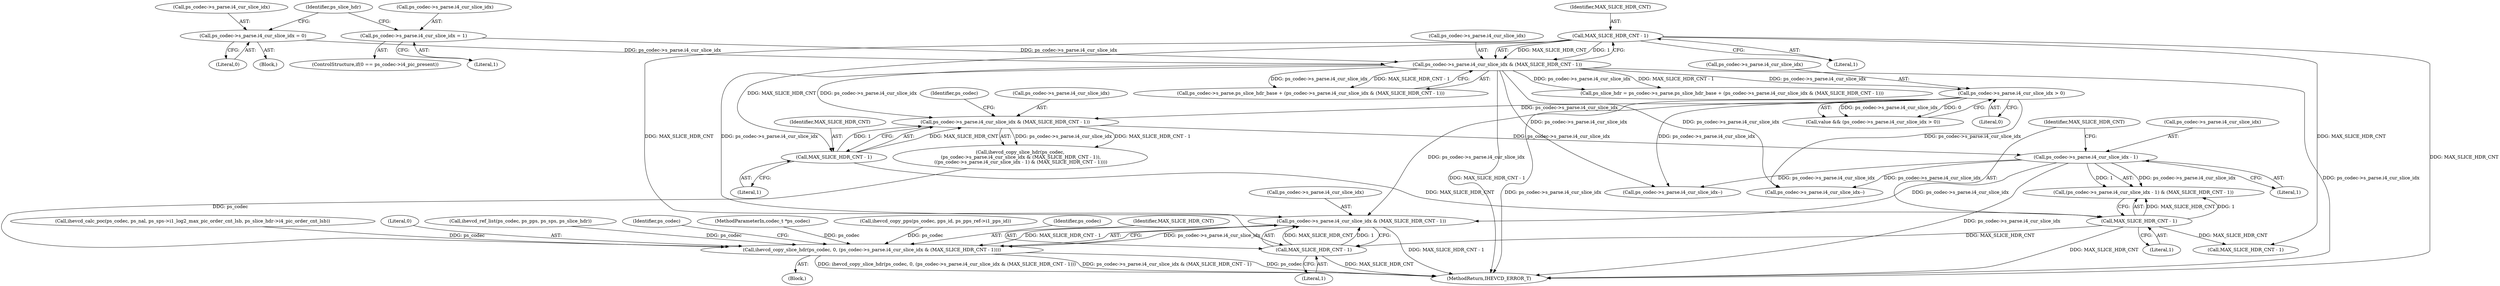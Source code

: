 digraph "0_Android_a1424724a00d62ac5efa0e27953eed66850d662f@pointer" {
"1002518" [label="(Call,ps_codec->s_parse.i4_cur_slice_idx & (MAX_SLICE_HDR_CNT - 1))"];
"1000430" [label="(Call,ps_codec->s_parse.i4_cur_slice_idx > 0)"];
"1000405" [label="(Call,ps_codec->s_parse.i4_cur_slice_idx & (MAX_SLICE_HDR_CNT - 1))"];
"1000375" [label="(Call,ps_codec->s_parse.i4_cur_slice_idx = 0)"];
"1000390" [label="(Call,ps_codec->s_parse.i4_cur_slice_idx = 1)"];
"1000411" [label="(Call,MAX_SLICE_HDR_CNT - 1)"];
"1000450" [label="(Call,ps_codec->s_parse.i4_cur_slice_idx - 1)"];
"1000440" [label="(Call,ps_codec->s_parse.i4_cur_slice_idx & (MAX_SLICE_HDR_CNT - 1))"];
"1000446" [label="(Call,MAX_SLICE_HDR_CNT - 1)"];
"1002524" [label="(Call,MAX_SLICE_HDR_CNT - 1)"];
"1000457" [label="(Call,MAX_SLICE_HDR_CNT - 1)"];
"1002515" [label="(Call,ihevcd_copy_slice_hdr(ps_codec, 0, (ps_codec->s_parse.i4_cur_slice_idx & (MAX_SLICE_HDR_CNT - 1))))"];
"1002517" [label="(Literal,0)"];
"1000449" [label="(Call,(ps_codec->s_parse.i4_cur_slice_idx - 1) & (MAX_SLICE_HDR_CNT - 1))"];
"1000428" [label="(Call,value && (ps_codec->s_parse.i4_cur_slice_idx > 0))"];
"1000431" [label="(Call,ps_codec->s_parse.i4_cur_slice_idx)"];
"1001771" [label="(Call,ps_codec->s_parse.i4_cur_slice_idx--)"];
"1000381" [label="(Literal,0)"];
"1000413" [label="(Literal,1)"];
"1000451" [label="(Call,ps_codec->s_parse.i4_cur_slice_idx)"];
"1001808" [label="(Call,MAX_SLICE_HDR_CNT - 1)"];
"1002198" [label="(Call,ihevcd_ref_list(ps_codec, ps_pps, ps_sps, ps_slice_hdr))"];
"1000411" [label="(Call,MAX_SLICE_HDR_CNT - 1)"];
"1002529" [label="(Identifier,ps_codec)"];
"1000438" [label="(Call,ihevcd_copy_slice_hdr(ps_codec,\n (ps_codec->s_parse.i4_cur_slice_idx & (MAX_SLICE_HDR_CNT - 1)),\n ((ps_codec->s_parse.i4_cur_slice_idx - 1) & (MAX_SLICE_HDR_CNT - 1))))"];
"1000430" [label="(Call,ps_codec->s_parse.i4_cur_slice_idx > 0)"];
"1000450" [label="(Call,ps_codec->s_parse.i4_cur_slice_idx - 1)"];
"1002518" [label="(Call,ps_codec->s_parse.i4_cur_slice_idx & (MAX_SLICE_HDR_CNT - 1))"];
"1002524" [label="(Call,MAX_SLICE_HDR_CNT - 1)"];
"1000399" [label="(Call,ps_codec->s_parse.ps_slice_hdr_base + (ps_codec->s_parse.i4_cur_slice_idx & (MAX_SLICE_HDR_CNT - 1)))"];
"1000459" [label="(Literal,1)"];
"1000130" [label="(MethodParameterIn,codec_t *ps_codec)"];
"1002525" [label="(Identifier,MAX_SLICE_HDR_CNT)"];
"1000375" [label="(Call,ps_codec->s_parse.i4_cur_slice_idx = 0)"];
"1000412" [label="(Identifier,MAX_SLICE_HDR_CNT)"];
"1000263" [label="(Call,ihevcd_copy_pps(ps_codec, pps_id, ps_pps_ref->i1_pps_id))"];
"1000376" [label="(Call,ps_codec->s_parse.i4_cur_slice_idx)"];
"1002506" [label="(Block,)"];
"1000436" [label="(Literal,0)"];
"1000397" [label="(Call,ps_slice_hdr = ps_codec->s_parse.ps_slice_hdr_base + (ps_codec->s_parse.i4_cur_slice_idx & (MAX_SLICE_HDR_CNT - 1)))"];
"1000390" [label="(Call,ps_codec->s_parse.i4_cur_slice_idx = 1)"];
"1000391" [label="(Call,ps_codec->s_parse.i4_cur_slice_idx)"];
"1000458" [label="(Identifier,MAX_SLICE_HDR_CNT)"];
"1000457" [label="(Call,MAX_SLICE_HDR_CNT - 1)"];
"1002516" [label="(Identifier,ps_codec)"];
"1000448" [label="(Literal,1)"];
"1000384" [label="(ControlStructure,if(0 == ps_codec->i4_pic_present))"];
"1000456" [label="(Literal,1)"];
"1001712" [label="(Call,ps_codec->s_parse.i4_cur_slice_idx--)"];
"1000374" [label="(Block,)"];
"1000406" [label="(Call,ps_codec->s_parse.i4_cur_slice_idx)"];
"1001658" [label="(Call,ihevcd_calc_poc(ps_codec, ps_nal, ps_sps->i1_log2_max_pic_order_cnt_lsb, ps_slice_hdr->i4_pic_order_cnt_lsb))"];
"1002526" [label="(Literal,1)"];
"1000405" [label="(Call,ps_codec->s_parse.i4_cur_slice_idx & (MAX_SLICE_HDR_CNT - 1))"];
"1000441" [label="(Call,ps_codec->s_parse.i4_cur_slice_idx)"];
"1000398" [label="(Identifier,ps_slice_hdr)"];
"1000447" [label="(Identifier,MAX_SLICE_HDR_CNT)"];
"1000396" [label="(Literal,1)"];
"1000446" [label="(Call,MAX_SLICE_HDR_CNT - 1)"];
"1002617" [label="(MethodReturn,IHEVCD_ERROR_T)"];
"1002519" [label="(Call,ps_codec->s_parse.i4_cur_slice_idx)"];
"1000440" [label="(Call,ps_codec->s_parse.i4_cur_slice_idx & (MAX_SLICE_HDR_CNT - 1))"];
"1002515" [label="(Call,ihevcd_copy_slice_hdr(ps_codec, 0, (ps_codec->s_parse.i4_cur_slice_idx & (MAX_SLICE_HDR_CNT - 1))))"];
"1000453" [label="(Identifier,ps_codec)"];
"1002518" -> "1002515"  [label="AST: "];
"1002518" -> "1002524"  [label="CFG: "];
"1002519" -> "1002518"  [label="AST: "];
"1002524" -> "1002518"  [label="AST: "];
"1002515" -> "1002518"  [label="CFG: "];
"1002518" -> "1002617"  [label="DDG: MAX_SLICE_HDR_CNT - 1"];
"1002518" -> "1002515"  [label="DDG: ps_codec->s_parse.i4_cur_slice_idx"];
"1002518" -> "1002515"  [label="DDG: MAX_SLICE_HDR_CNT - 1"];
"1000430" -> "1002518"  [label="DDG: ps_codec->s_parse.i4_cur_slice_idx"];
"1000405" -> "1002518"  [label="DDG: ps_codec->s_parse.i4_cur_slice_idx"];
"1000450" -> "1002518"  [label="DDG: ps_codec->s_parse.i4_cur_slice_idx"];
"1002524" -> "1002518"  [label="DDG: MAX_SLICE_HDR_CNT"];
"1002524" -> "1002518"  [label="DDG: 1"];
"1000430" -> "1000428"  [label="AST: "];
"1000430" -> "1000436"  [label="CFG: "];
"1000431" -> "1000430"  [label="AST: "];
"1000436" -> "1000430"  [label="AST: "];
"1000428" -> "1000430"  [label="CFG: "];
"1000430" -> "1002617"  [label="DDG: ps_codec->s_parse.i4_cur_slice_idx"];
"1000430" -> "1000428"  [label="DDG: ps_codec->s_parse.i4_cur_slice_idx"];
"1000430" -> "1000428"  [label="DDG: 0"];
"1000405" -> "1000430"  [label="DDG: ps_codec->s_parse.i4_cur_slice_idx"];
"1000430" -> "1000440"  [label="DDG: ps_codec->s_parse.i4_cur_slice_idx"];
"1000430" -> "1001712"  [label="DDG: ps_codec->s_parse.i4_cur_slice_idx"];
"1000430" -> "1001771"  [label="DDG: ps_codec->s_parse.i4_cur_slice_idx"];
"1000405" -> "1000399"  [label="AST: "];
"1000405" -> "1000411"  [label="CFG: "];
"1000406" -> "1000405"  [label="AST: "];
"1000411" -> "1000405"  [label="AST: "];
"1000399" -> "1000405"  [label="CFG: "];
"1000405" -> "1002617"  [label="DDG: MAX_SLICE_HDR_CNT - 1"];
"1000405" -> "1002617"  [label="DDG: ps_codec->s_parse.i4_cur_slice_idx"];
"1000405" -> "1000397"  [label="DDG: ps_codec->s_parse.i4_cur_slice_idx"];
"1000405" -> "1000397"  [label="DDG: MAX_SLICE_HDR_CNT - 1"];
"1000405" -> "1000399"  [label="DDG: ps_codec->s_parse.i4_cur_slice_idx"];
"1000405" -> "1000399"  [label="DDG: MAX_SLICE_HDR_CNT - 1"];
"1000375" -> "1000405"  [label="DDG: ps_codec->s_parse.i4_cur_slice_idx"];
"1000390" -> "1000405"  [label="DDG: ps_codec->s_parse.i4_cur_slice_idx"];
"1000411" -> "1000405"  [label="DDG: MAX_SLICE_HDR_CNT"];
"1000411" -> "1000405"  [label="DDG: 1"];
"1000405" -> "1000440"  [label="DDG: ps_codec->s_parse.i4_cur_slice_idx"];
"1000405" -> "1001712"  [label="DDG: ps_codec->s_parse.i4_cur_slice_idx"];
"1000405" -> "1001771"  [label="DDG: ps_codec->s_parse.i4_cur_slice_idx"];
"1000375" -> "1000374"  [label="AST: "];
"1000375" -> "1000381"  [label="CFG: "];
"1000376" -> "1000375"  [label="AST: "];
"1000381" -> "1000375"  [label="AST: "];
"1000398" -> "1000375"  [label="CFG: "];
"1000390" -> "1000384"  [label="AST: "];
"1000390" -> "1000396"  [label="CFG: "];
"1000391" -> "1000390"  [label="AST: "];
"1000396" -> "1000390"  [label="AST: "];
"1000398" -> "1000390"  [label="CFG: "];
"1000411" -> "1000413"  [label="CFG: "];
"1000412" -> "1000411"  [label="AST: "];
"1000413" -> "1000411"  [label="AST: "];
"1000411" -> "1002617"  [label="DDG: MAX_SLICE_HDR_CNT"];
"1000411" -> "1000446"  [label="DDG: MAX_SLICE_HDR_CNT"];
"1000411" -> "1001808"  [label="DDG: MAX_SLICE_HDR_CNT"];
"1000411" -> "1002524"  [label="DDG: MAX_SLICE_HDR_CNT"];
"1000450" -> "1000449"  [label="AST: "];
"1000450" -> "1000456"  [label="CFG: "];
"1000451" -> "1000450"  [label="AST: "];
"1000456" -> "1000450"  [label="AST: "];
"1000458" -> "1000450"  [label="CFG: "];
"1000450" -> "1002617"  [label="DDG: ps_codec->s_parse.i4_cur_slice_idx"];
"1000450" -> "1000449"  [label="DDG: ps_codec->s_parse.i4_cur_slice_idx"];
"1000450" -> "1000449"  [label="DDG: 1"];
"1000440" -> "1000450"  [label="DDG: ps_codec->s_parse.i4_cur_slice_idx"];
"1000450" -> "1001712"  [label="DDG: ps_codec->s_parse.i4_cur_slice_idx"];
"1000450" -> "1001771"  [label="DDG: ps_codec->s_parse.i4_cur_slice_idx"];
"1000440" -> "1000438"  [label="AST: "];
"1000440" -> "1000446"  [label="CFG: "];
"1000441" -> "1000440"  [label="AST: "];
"1000446" -> "1000440"  [label="AST: "];
"1000453" -> "1000440"  [label="CFG: "];
"1000440" -> "1000438"  [label="DDG: ps_codec->s_parse.i4_cur_slice_idx"];
"1000440" -> "1000438"  [label="DDG: MAX_SLICE_HDR_CNT - 1"];
"1000446" -> "1000440"  [label="DDG: MAX_SLICE_HDR_CNT"];
"1000446" -> "1000440"  [label="DDG: 1"];
"1000446" -> "1000448"  [label="CFG: "];
"1000447" -> "1000446"  [label="AST: "];
"1000448" -> "1000446"  [label="AST: "];
"1000446" -> "1000457"  [label="DDG: MAX_SLICE_HDR_CNT"];
"1002524" -> "1002526"  [label="CFG: "];
"1002525" -> "1002524"  [label="AST: "];
"1002526" -> "1002524"  [label="AST: "];
"1002524" -> "1002617"  [label="DDG: MAX_SLICE_HDR_CNT"];
"1000457" -> "1002524"  [label="DDG: MAX_SLICE_HDR_CNT"];
"1000457" -> "1000449"  [label="AST: "];
"1000457" -> "1000459"  [label="CFG: "];
"1000458" -> "1000457"  [label="AST: "];
"1000459" -> "1000457"  [label="AST: "];
"1000449" -> "1000457"  [label="CFG: "];
"1000457" -> "1002617"  [label="DDG: MAX_SLICE_HDR_CNT"];
"1000457" -> "1000449"  [label="DDG: MAX_SLICE_HDR_CNT"];
"1000457" -> "1000449"  [label="DDG: 1"];
"1000457" -> "1001808"  [label="DDG: MAX_SLICE_HDR_CNT"];
"1002515" -> "1002506"  [label="AST: "];
"1002516" -> "1002515"  [label="AST: "];
"1002517" -> "1002515"  [label="AST: "];
"1002529" -> "1002515"  [label="CFG: "];
"1002515" -> "1002617"  [label="DDG: ps_codec"];
"1002515" -> "1002617"  [label="DDG: ihevcd_copy_slice_hdr(ps_codec, 0, (ps_codec->s_parse.i4_cur_slice_idx & (MAX_SLICE_HDR_CNT - 1)))"];
"1002515" -> "1002617"  [label="DDG: ps_codec->s_parse.i4_cur_slice_idx & (MAX_SLICE_HDR_CNT - 1)"];
"1000263" -> "1002515"  [label="DDG: ps_codec"];
"1002198" -> "1002515"  [label="DDG: ps_codec"];
"1001658" -> "1002515"  [label="DDG: ps_codec"];
"1000438" -> "1002515"  [label="DDG: ps_codec"];
"1000130" -> "1002515"  [label="DDG: ps_codec"];
}
